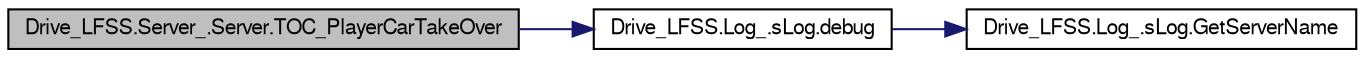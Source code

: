 digraph G
{
  bgcolor="transparent";
  edge [fontname="FreeSans",fontsize=10,labelfontname="FreeSans",labelfontsize=10];
  node [fontname="FreeSans",fontsize=10,shape=record];
  rankdir=LR;
  Node1 [label="Drive_LFSS.Server_.Server.TOC_PlayerCarTakeOver",height=0.2,width=0.4,color="black", fillcolor="grey75", style="filled" fontcolor="black"];
  Node1 -> Node2 [color="midnightblue",fontsize=10,style="solid",fontname="FreeSans"];
  Node2 [label="Drive_LFSS.Log_.sLog.debug",height=0.2,width=0.4,color="black",URL="$class_drive___l_f_s_s_1_1_log___1_1s_log.html#07044dc1f9967b589c4172099f66df74"];
  Node2 -> Node3 [color="midnightblue",fontsize=10,style="solid",fontname="FreeSans"];
  Node3 [label="Drive_LFSS.Log_.sLog.GetServerName",height=0.2,width=0.4,color="black",URL="$class_drive___l_f_s_s_1_1_log___1_1s_log.html#9c38361eceec54b892e2b27baba0b7e0"];
}
